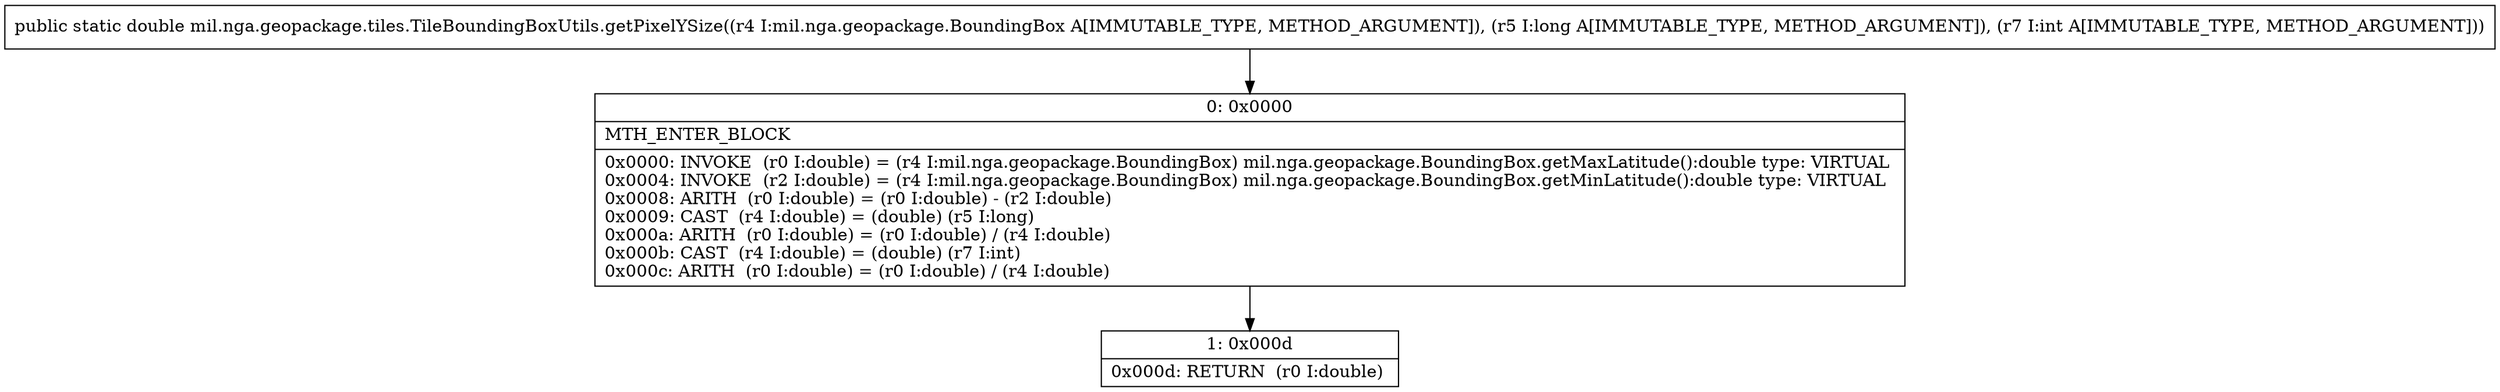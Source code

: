 digraph "CFG formil.nga.geopackage.tiles.TileBoundingBoxUtils.getPixelYSize(Lmil\/nga\/geopackage\/BoundingBox;JI)D" {
Node_0 [shape=record,label="{0\:\ 0x0000|MTH_ENTER_BLOCK\l|0x0000: INVOKE  (r0 I:double) = (r4 I:mil.nga.geopackage.BoundingBox) mil.nga.geopackage.BoundingBox.getMaxLatitude():double type: VIRTUAL \l0x0004: INVOKE  (r2 I:double) = (r4 I:mil.nga.geopackage.BoundingBox) mil.nga.geopackage.BoundingBox.getMinLatitude():double type: VIRTUAL \l0x0008: ARITH  (r0 I:double) = (r0 I:double) \- (r2 I:double) \l0x0009: CAST  (r4 I:double) = (double) (r5 I:long) \l0x000a: ARITH  (r0 I:double) = (r0 I:double) \/ (r4 I:double) \l0x000b: CAST  (r4 I:double) = (double) (r7 I:int) \l0x000c: ARITH  (r0 I:double) = (r0 I:double) \/ (r4 I:double) \l}"];
Node_1 [shape=record,label="{1\:\ 0x000d|0x000d: RETURN  (r0 I:double) \l}"];
MethodNode[shape=record,label="{public static double mil.nga.geopackage.tiles.TileBoundingBoxUtils.getPixelYSize((r4 I:mil.nga.geopackage.BoundingBox A[IMMUTABLE_TYPE, METHOD_ARGUMENT]), (r5 I:long A[IMMUTABLE_TYPE, METHOD_ARGUMENT]), (r7 I:int A[IMMUTABLE_TYPE, METHOD_ARGUMENT])) }"];
MethodNode -> Node_0;
Node_0 -> Node_1;
}

